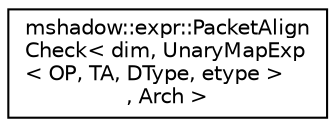 digraph "Graphical Class Hierarchy"
{
 // LATEX_PDF_SIZE
  edge [fontname="Helvetica",fontsize="10",labelfontname="Helvetica",labelfontsize="10"];
  node [fontname="Helvetica",fontsize="10",shape=record];
  rankdir="LR";
  Node0 [label="mshadow::expr::PacketAlign\lCheck\< dim, UnaryMapExp\l\< OP, TA, DType, etype \>\l, Arch \>",height=0.2,width=0.4,color="black", fillcolor="white", style="filled",URL="$structmshadow_1_1expr_1_1PacketAlignCheck_3_01dim_00_01UnaryMapExp_3_01OP_00_01TA_00_01DType_00_01etype_01_4_00_01Arch_01_4.html",tooltip=" "];
}
